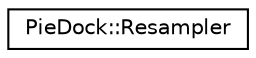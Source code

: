 digraph "Graphical Class Hierarchy"
{
  edge [fontname="Helvetica",fontsize="10",labelfontname="Helvetica",labelfontsize="10"];
  node [fontname="Helvetica",fontsize="10",shape=record];
  rankdir="LR";
  Node1 [label="PieDock::Resampler",height=0.2,width=0.4,color="black", fillcolor="white", style="filled",URL="$classPieDock_1_1Resampler.html"];
}
